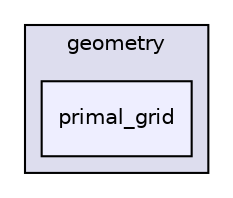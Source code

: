 digraph "Common/include/geometry/primal_grid" {
  compound=true
  node [ fontsize="10", fontname="Helvetica"];
  edge [ labelfontsize="10", labelfontname="Helvetica"];
  subgraph clusterdir_d2620a12595a4ed2b3ca54ea91488fbc {
    graph [ bgcolor="#ddddee", pencolor="black", label="geometry" fontname="Helvetica", fontsize="10", URL="dir_d2620a12595a4ed2b3ca54ea91488fbc.html"]
  dir_1cf8faa11475be0b4a90db80c7470a3f [shape=box, label="primal_grid", style="filled", fillcolor="#eeeeff", pencolor="black", URL="dir_1cf8faa11475be0b4a90db80c7470a3f.html"];
  }
}
